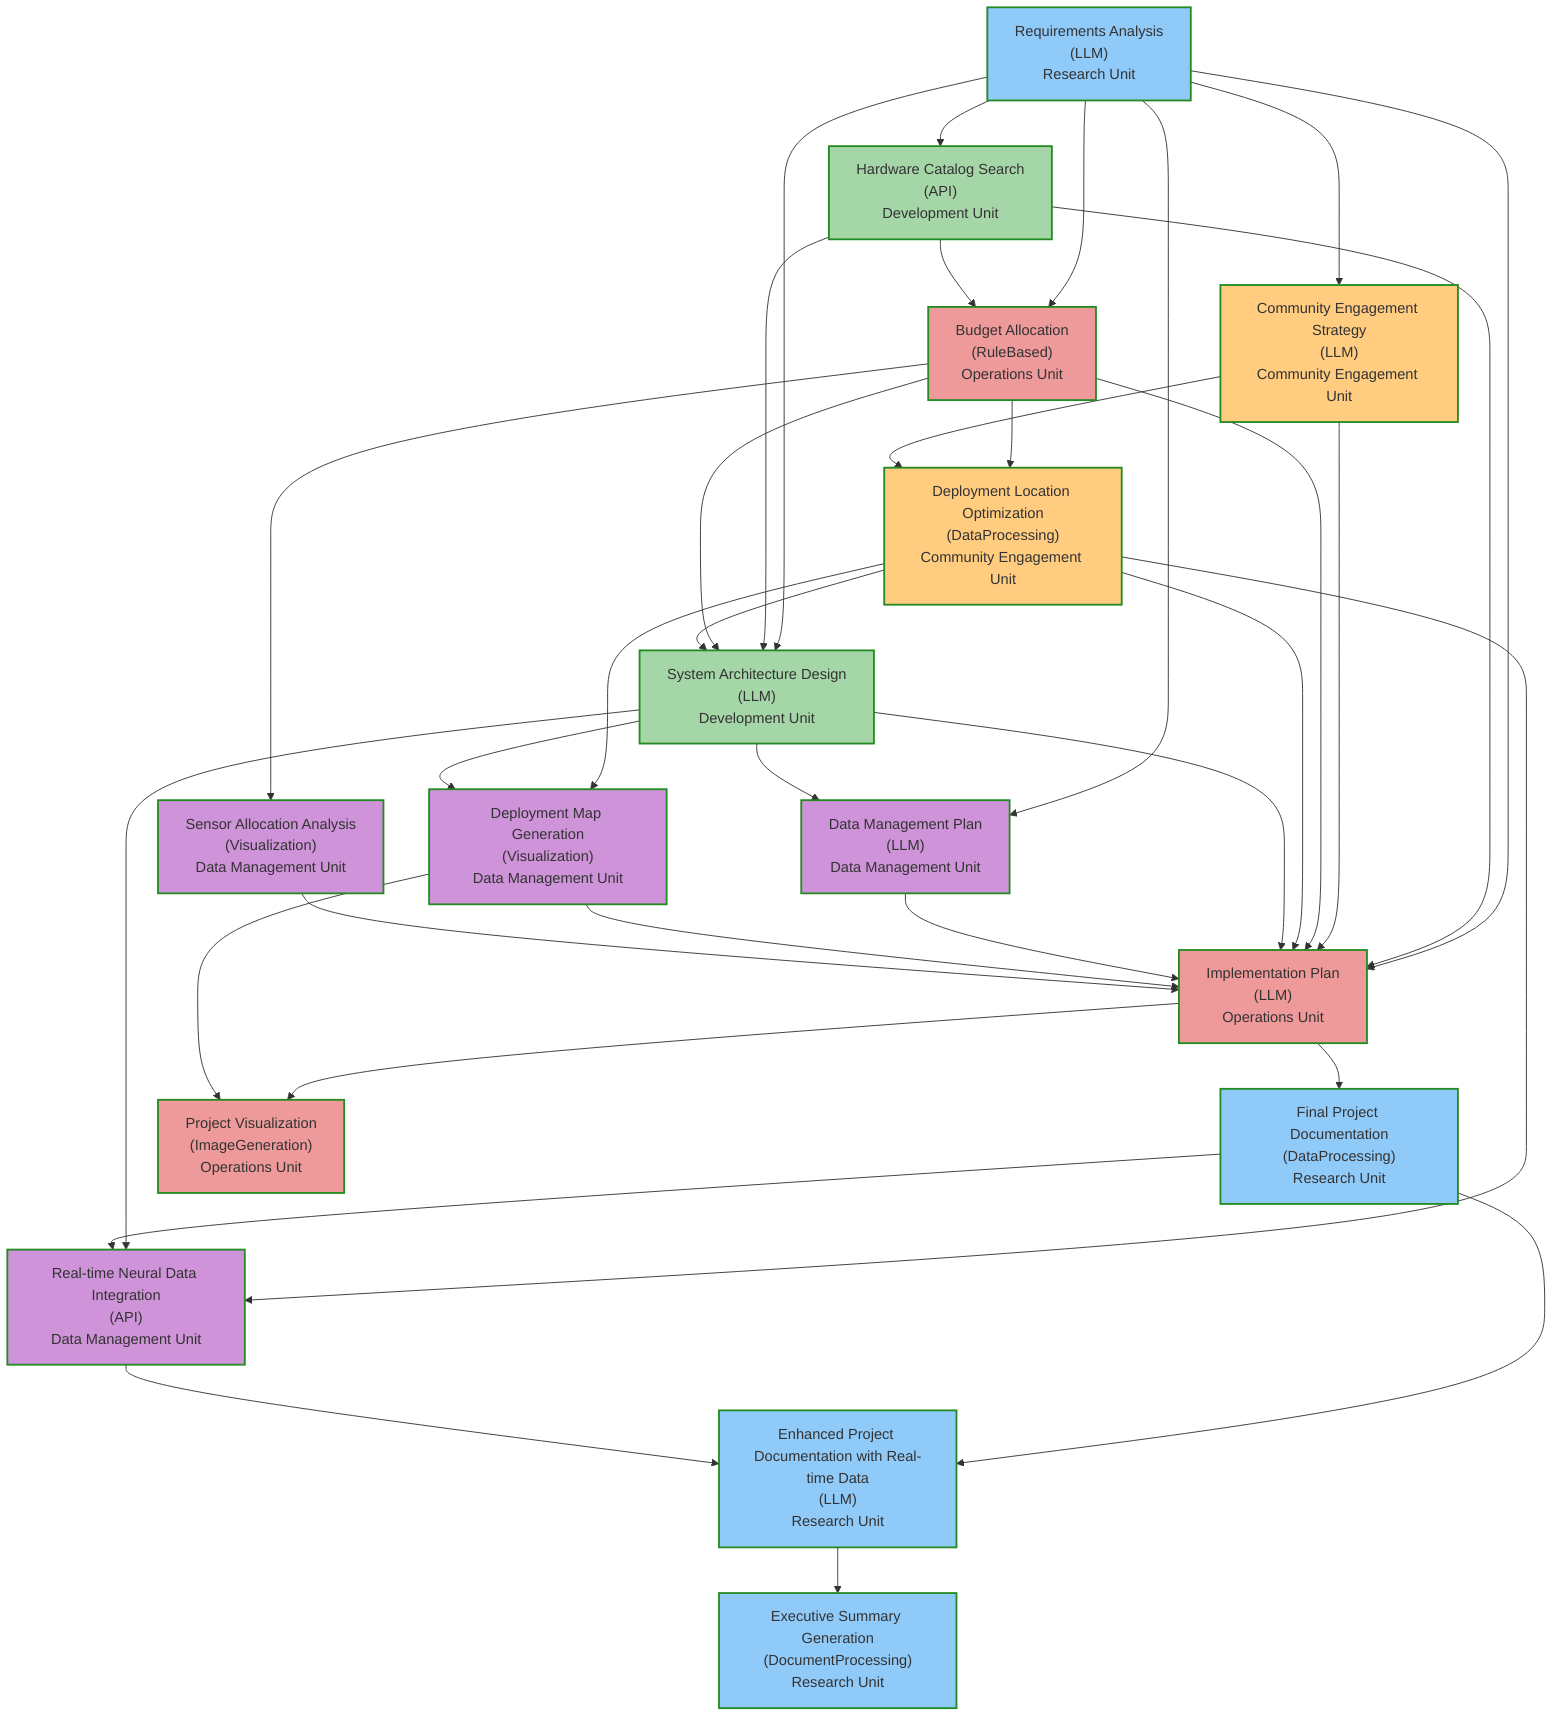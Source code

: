 graph TD;
    requirements_analysis["Requirements Analysis<br/>(LLM)<br/>Research Unit"];
    style requirements_analysis fill:#90CAF9,stroke:#228B22,stroke-width:2px;
    hardware_catalog_search["Hardware Catalog Search<br/>(API)<br/>Development Unit"];
    style hardware_catalog_search fill:#A5D6A7,stroke:#228B22,stroke-width:2px;
    community_strategy["Community Engagement Strategy<br/>(LLM)<br/>Community Engagement Unit"];
    style community_strategy fill:#FFCC80,stroke:#228B22,stroke-width:2px;
    budget_allocation["Budget Allocation<br/>(RuleBased)<br/>Operations Unit"];
    style budget_allocation fill:#EF9A9A,stroke:#228B22,stroke-width:2px;
    location_optimization["Deployment Location Optimization<br/>(DataProcessing)<br/>Community Engagement Unit"];
    style location_optimization fill:#FFCC80,stroke:#228B22,stroke-width:2px;
    system_architecture["System Architecture Design<br/>(LLM)<br/>Development Unit"];
    style system_architecture fill:#A5D6A7,stroke:#228B22,stroke-width:2px;
    data_management_plan["Data Management Plan<br/>(LLM)<br/>Data Management Unit"];
    style data_management_plan fill:#CE93D8,stroke:#228B22,stroke-width:2px;
    deployment_map["Deployment Map Generation<br/>(Visualization)<br/>Data Management Unit"];
    style deployment_map fill:#CE93D8,stroke:#228B22,stroke-width:2px;
    sensor_allocation_analysis["Sensor Allocation Analysis<br/>(Visualization)<br/>Data Management Unit"];
    style sensor_allocation_analysis fill:#CE93D8,stroke:#228B22,stroke-width:2px;
    implementation_plan["Implementation Plan<br/>(LLM)<br/>Operations Unit"];
    style implementation_plan fill:#EF9A9A,stroke:#228B22,stroke-width:2px;
    final_deliverable["Final Project Documentation<br/>(DataProcessing)<br/>Research Unit"];
    style final_deliverable fill:#90CAF9,stroke:#228B22,stroke-width:2px;
    realtime_air_quality_integration["Real-time Neural Data Integration<br/>(API)<br/>Data Management Unit"];
    style realtime_air_quality_integration fill:#CE93D8,stroke:#228B22,stroke-width:2px;
    enhanced_project_documentation["Enhanced Project Documentation with Real-time Data<br/>(LLM)<br/>Research Unit"];
    style enhanced_project_documentation fill:#90CAF9,stroke:#228B22,stroke-width:2px;
    advanced_document_summarization["Executive Summary Generation<br/>(DocumentProcessing)<br/>Research Unit"];
    style advanced_document_summarization fill:#90CAF9,stroke:#228B22,stroke-width:2px;
    project_visualization["Project Visualization<br/>(ImageGeneration)<br/>Operations Unit"];
    style project_visualization fill:#EF9A9A,stroke:#228B22,stroke-width:2px;
    requirements_analysis --> hardware_catalog_search;
    requirements_analysis --> community_strategy;
    requirements_analysis --> budget_allocation;
    hardware_catalog_search --> budget_allocation;
    budget_allocation --> location_optimization;
    community_strategy --> location_optimization;
    requirements_analysis --> system_architecture;
    hardware_catalog_search --> system_architecture;
    budget_allocation --> system_architecture;
    location_optimization --> system_architecture;
    requirements_analysis --> data_management_plan;
    system_architecture --> data_management_plan;
    location_optimization --> deployment_map;
    system_architecture --> deployment_map;
    budget_allocation --> sensor_allocation_analysis;
    requirements_analysis --> implementation_plan;
    hardware_catalog_search --> implementation_plan;
    community_strategy --> implementation_plan;
    budget_allocation --> implementation_plan;
    location_optimization --> implementation_plan;
    system_architecture --> implementation_plan;
    data_management_plan --> implementation_plan;
    deployment_map --> implementation_plan;
    sensor_allocation_analysis --> implementation_plan;
    implementation_plan --> final_deliverable;
    location_optimization --> realtime_air_quality_integration;
    system_architecture --> realtime_air_quality_integration;
    final_deliverable --> realtime_air_quality_integration;
    final_deliverable --> enhanced_project_documentation;
    realtime_air_quality_integration --> enhanced_project_documentation;
    enhanced_project_documentation --> advanced_document_summarization;
    implementation_plan --> project_visualization;
    deployment_map --> project_visualization;